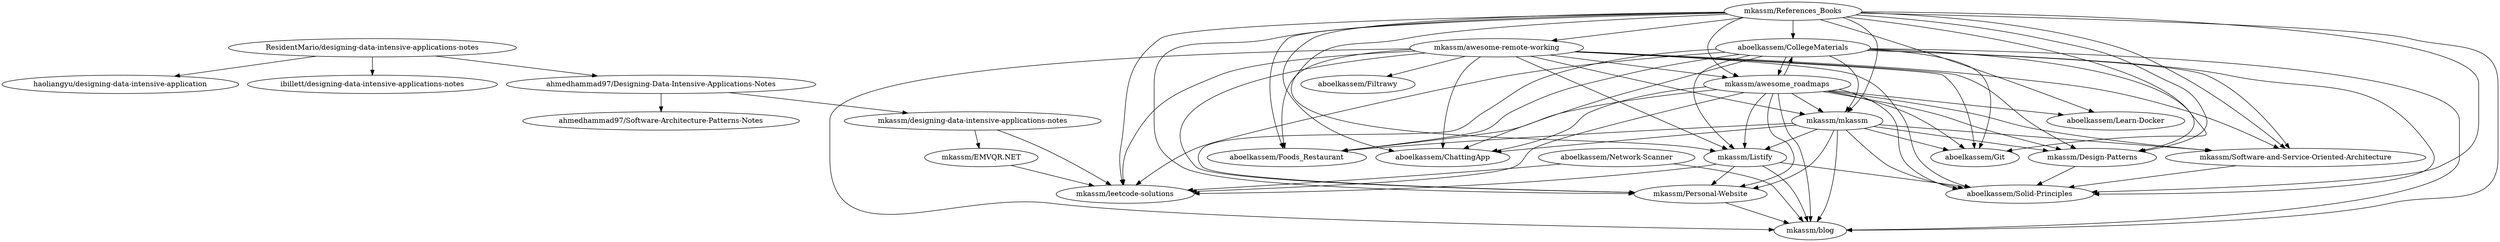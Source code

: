 digraph G {
"ResidentMario/designing-data-intensive-applications-notes" -> "haoliangyu/designing-data-intensive-application"
"ResidentMario/designing-data-intensive-applications-notes" -> "ahmedhammad97/Designing-Data-Intensive-Applications-Notes"
"ResidentMario/designing-data-intensive-applications-notes" -> "ibillett/designing-data-intensive-applications-notes"
"mkassm/References_Books" -> "aboelkassem/CollegeMaterials"
"mkassm/References_Books" -> "mkassm/Design-Patterns"
"mkassm/References_Books" -> "mkassm/awesome_roadmaps"
"mkassm/References_Books" -> "mkassm/awesome-remote-working"
"mkassm/References_Books" -> "aboelkassem/Solid-Principles"
"mkassm/References_Books" -> "mkassm/mkassm"
"mkassm/References_Books" -> "mkassm/Software-and-Service-Oriented-Architecture"
"mkassm/References_Books" -> "mkassm/blog"
"mkassm/References_Books" -> "aboelkassem/Git"
"mkassm/References_Books" -> "mkassm/Personal-Website"
"mkassm/References_Books" -> "mkassm/Listify"
"mkassm/References_Books" -> "aboelkassem/Foods_Restaurant"
"mkassm/References_Books" -> "aboelkassem/ChattingApp"
"mkassm/References_Books" -> "mkassm/leetcode-solutions"
"mkassm/References_Books" -> "aboelkassem/Learn-Docker"
"aboelkassem/CollegeMaterials" -> "aboelkassem/Solid-Principles"
"aboelkassem/CollegeMaterials" -> "aboelkassem/Git"
"aboelkassem/CollegeMaterials" -> "mkassm/Personal-Website"
"aboelkassem/CollegeMaterials" -> "mkassm/awesome_roadmaps"
"aboelkassem/CollegeMaterials" -> "mkassm/blog"
"aboelkassem/CollegeMaterials" -> "aboelkassem/Foods_Restaurant"
"aboelkassem/CollegeMaterials" -> "mkassm/Software-and-Service-Oriented-Architecture"
"aboelkassem/CollegeMaterials" -> "aboelkassem/ChattingApp"
"aboelkassem/CollegeMaterials" -> "mkassm/Design-Patterns"
"aboelkassem/CollegeMaterials" -> "mkassm/leetcode-solutions"
"aboelkassem/CollegeMaterials" -> "mkassm/Listify"
"aboelkassem/CollegeMaterials" -> "mkassm/mkassm"
"mkassm/awesome_roadmaps" -> "aboelkassem/Solid-Principles"
"mkassm/awesome_roadmaps" -> "mkassm/Personal-Website"
"mkassm/awesome_roadmaps" -> "mkassm/blog"
"mkassm/awesome_roadmaps" -> "aboelkassem/Foods_Restaurant"
"mkassm/awesome_roadmaps" -> "mkassm/Software-and-Service-Oriented-Architecture"
"mkassm/awesome_roadmaps" -> "aboelkassem/Git"
"mkassm/awesome_roadmaps" -> "aboelkassem/ChattingApp"
"mkassm/awesome_roadmaps" -> "mkassm/Design-Patterns"
"mkassm/awesome_roadmaps" -> "mkassm/Listify"
"mkassm/awesome_roadmaps" -> "aboelkassem/Learn-Docker"
"mkassm/awesome_roadmaps" -> "aboelkassem/CollegeMaterials"
"mkassm/awesome_roadmaps" -> "mkassm/mkassm"
"mkassm/awesome_roadmaps" -> "mkassm/leetcode-solutions"
"mkassm/mkassm" -> "mkassm/Personal-Website"
"mkassm/mkassm" -> "mkassm/blog"
"mkassm/mkassm" -> "aboelkassem/Solid-Principles"
"mkassm/mkassm" -> "aboelkassem/Foods_Restaurant"
"mkassm/mkassm" -> "mkassm/Software-and-Service-Oriented-Architecture"
"mkassm/mkassm" -> "aboelkassem/Git"
"mkassm/mkassm" -> "aboelkassem/ChattingApp"
"mkassm/mkassm" -> "mkassm/Design-Patterns"
"mkassm/mkassm" -> "mkassm/Listify"
"mkassm/Listify" -> "mkassm/Personal-Website"
"mkassm/Listify" -> "mkassm/blog"
"mkassm/Listify" -> "mkassm/leetcode-solutions"
"mkassm/Listify" -> "aboelkassem/Solid-Principles"
"ahmedhammad97/Designing-Data-Intensive-Applications-Notes" -> "ahmedhammad97/Software-Architecture-Patterns-Notes"
"ahmedhammad97/Designing-Data-Intensive-Applications-Notes" -> "mkassm/designing-data-intensive-applications-notes"
"mkassm/Personal-Website" -> "mkassm/blog"
"aboelkassem/Network-Scanner" -> "mkassm/leetcode-solutions"
"aboelkassem/Network-Scanner" -> "mkassm/blog"
"mkassm/awesome-remote-working" -> "aboelkassem/Solid-Principles"
"mkassm/awesome-remote-working" -> "mkassm/blog"
"mkassm/awesome-remote-working" -> "mkassm/Software-and-Service-Oriented-Architecture"
"mkassm/awesome-remote-working" -> "mkassm/Design-Patterns"
"mkassm/awesome-remote-working" -> "mkassm/Personal-Website"
"mkassm/awesome-remote-working" -> "mkassm/Listify"
"mkassm/awesome-remote-working" -> "mkassm/leetcode-solutions"
"mkassm/awesome-remote-working" -> "aboelkassem/Foods_Restaurant"
"mkassm/awesome-remote-working" -> "mkassm/mkassm"
"mkassm/awesome-remote-working" -> "aboelkassem/ChattingApp"
"mkassm/awesome-remote-working" -> "aboelkassem/Git"
"mkassm/awesome-remote-working" -> "mkassm/awesome_roadmaps"
"mkassm/awesome-remote-working" -> "aboelkassem/Filtrawy"
"mkassm/Design-Patterns" -> "aboelkassem/Solid-Principles"
"mkassm/Software-and-Service-Oriented-Architecture" -> "aboelkassem/Solid-Principles"
"mkassm/EMVQR.NET" -> "mkassm/leetcode-solutions"
"mkassm/designing-data-intensive-applications-notes" -> "mkassm/leetcode-solutions"
"mkassm/designing-data-intensive-applications-notes" -> "mkassm/EMVQR.NET"
"ResidentMario/designing-data-intensive-applications-notes" ["l"="3.587,44.671"]
"haoliangyu/designing-data-intensive-application" ["l"="3.59,44.692"]
"ahmedhammad97/Designing-Data-Intensive-Applications-Notes" ["l"="3.565,44.648"]
"ibillett/designing-data-intensive-applications-notes" ["l"="3.616,44.673"]
"mkassm/References_Books" ["l"="3.467,44.606"]
"aboelkassem/CollegeMaterials" ["l"="3.487,44.595"]
"mkassm/Design-Patterns" ["l"="3.497,44.588"]
"mkassm/awesome_roadmaps" ["l"="3.475,44.596"]
"mkassm/awesome-remote-working" ["l"="3.482,44.602"]
"aboelkassem/Solid-Principles" ["l"="3.499,44.602"]
"mkassm/mkassm" ["l"="3.485,44.588"]
"mkassm/Software-and-Service-Oriented-Architecture" ["l"="3.485,44.611"]
"mkassm/blog" ["l"="3.494,44.605"]
"aboelkassem/Git" ["l"="3.465,44.587"]
"mkassm/Personal-Website" ["l"="3.475,44.589"]
"mkassm/Listify" ["l"="3.499,44.595"]
"aboelkassem/Foods_Restaurant" ["l"="3.475,44.582"]
"aboelkassem/ChattingApp" ["l"="3.46,44.592"]
"mkassm/leetcode-solutions" ["l"="3.499,44.611"]
"aboelkassem/Learn-Docker" ["l"="3.446,44.601"]
"ahmedhammad97/Software-Architecture-Patterns-Notes" ["l"="3.586,44.636"]
"mkassm/designing-data-intensive-applications-notes" ["l"="3.532,44.63"]
"aboelkassem/Network-Scanner" ["l"="3.518,44.609"]
"aboelkassem/Filtrawy" ["l"="3.484,44.625"]
"mkassm/EMVQR.NET" ["l"="3.516,44.625"]
}